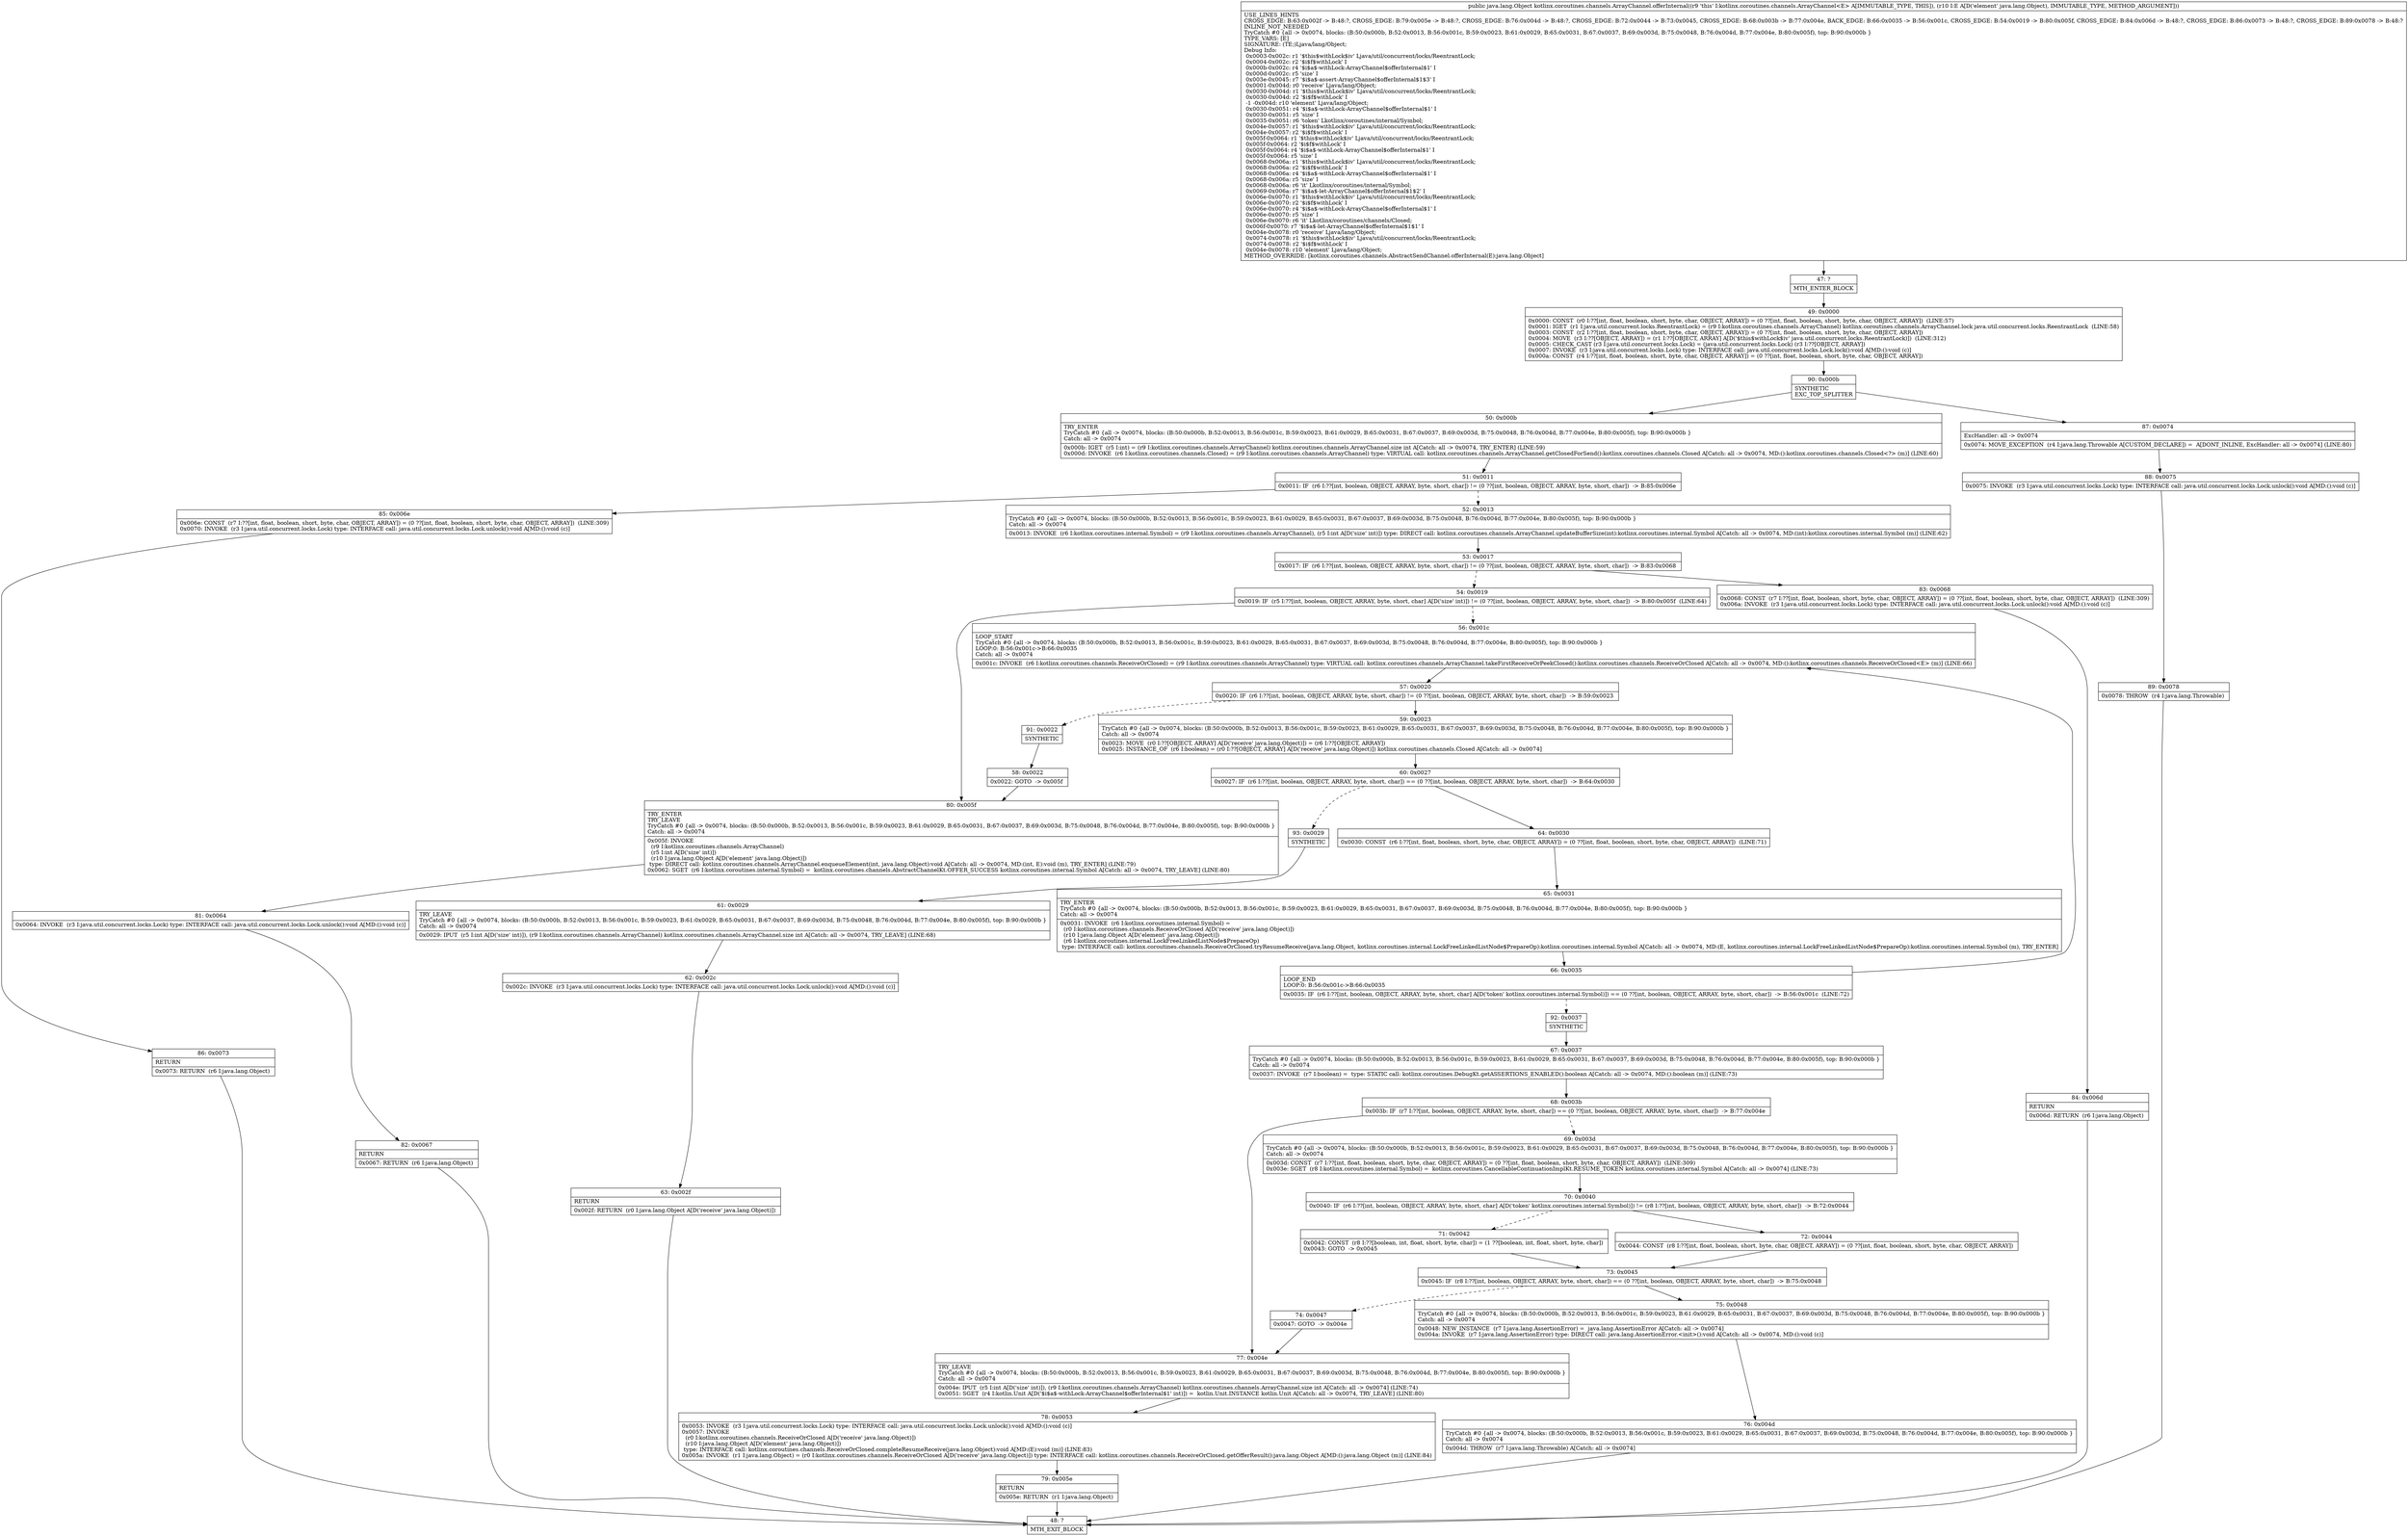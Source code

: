 digraph "CFG forkotlinx.coroutines.channels.ArrayChannel.offerInternal(Ljava\/lang\/Object;)Ljava\/lang\/Object;" {
Node_47 [shape=record,label="{47\:\ ?|MTH_ENTER_BLOCK\l}"];
Node_49 [shape=record,label="{49\:\ 0x0000|0x0000: CONST  (r0 I:??[int, float, boolean, short, byte, char, OBJECT, ARRAY]) = (0 ??[int, float, boolean, short, byte, char, OBJECT, ARRAY])  (LINE:57)\l0x0001: IGET  (r1 I:java.util.concurrent.locks.ReentrantLock) = (r9 I:kotlinx.coroutines.channels.ArrayChannel) kotlinx.coroutines.channels.ArrayChannel.lock java.util.concurrent.locks.ReentrantLock  (LINE:58)\l0x0003: CONST  (r2 I:??[int, float, boolean, short, byte, char, OBJECT, ARRAY]) = (0 ??[int, float, boolean, short, byte, char, OBJECT, ARRAY]) \l0x0004: MOVE  (r3 I:??[OBJECT, ARRAY]) = (r1 I:??[OBJECT, ARRAY] A[D('$this$withLock$iv' java.util.concurrent.locks.ReentrantLock)])  (LINE:312)\l0x0005: CHECK_CAST (r3 I:java.util.concurrent.locks.Lock) = (java.util.concurrent.locks.Lock) (r3 I:??[OBJECT, ARRAY]) \l0x0007: INVOKE  (r3 I:java.util.concurrent.locks.Lock) type: INTERFACE call: java.util.concurrent.locks.Lock.lock():void A[MD:():void (c)]\l0x000a: CONST  (r4 I:??[int, float, boolean, short, byte, char, OBJECT, ARRAY]) = (0 ??[int, float, boolean, short, byte, char, OBJECT, ARRAY]) \l}"];
Node_90 [shape=record,label="{90\:\ 0x000b|SYNTHETIC\lEXC_TOP_SPLITTER\l}"];
Node_50 [shape=record,label="{50\:\ 0x000b|TRY_ENTER\lTryCatch #0 \{all \-\> 0x0074, blocks: (B:50:0x000b, B:52:0x0013, B:56:0x001c, B:59:0x0023, B:61:0x0029, B:65:0x0031, B:67:0x0037, B:69:0x003d, B:75:0x0048, B:76:0x004d, B:77:0x004e, B:80:0x005f), top: B:90:0x000b \}\lCatch: all \-\> 0x0074\l|0x000b: IGET  (r5 I:int) = (r9 I:kotlinx.coroutines.channels.ArrayChannel) kotlinx.coroutines.channels.ArrayChannel.size int A[Catch: all \-\> 0x0074, TRY_ENTER] (LINE:59)\l0x000d: INVOKE  (r6 I:kotlinx.coroutines.channels.Closed) = (r9 I:kotlinx.coroutines.channels.ArrayChannel) type: VIRTUAL call: kotlinx.coroutines.channels.ArrayChannel.getClosedForSend():kotlinx.coroutines.channels.Closed A[Catch: all \-\> 0x0074, MD:():kotlinx.coroutines.channels.Closed\<?\> (m)] (LINE:60)\l}"];
Node_51 [shape=record,label="{51\:\ 0x0011|0x0011: IF  (r6 I:??[int, boolean, OBJECT, ARRAY, byte, short, char]) != (0 ??[int, boolean, OBJECT, ARRAY, byte, short, char])  \-\> B:85:0x006e \l}"];
Node_52 [shape=record,label="{52\:\ 0x0013|TryCatch #0 \{all \-\> 0x0074, blocks: (B:50:0x000b, B:52:0x0013, B:56:0x001c, B:59:0x0023, B:61:0x0029, B:65:0x0031, B:67:0x0037, B:69:0x003d, B:75:0x0048, B:76:0x004d, B:77:0x004e, B:80:0x005f), top: B:90:0x000b \}\lCatch: all \-\> 0x0074\l|0x0013: INVOKE  (r6 I:kotlinx.coroutines.internal.Symbol) = (r9 I:kotlinx.coroutines.channels.ArrayChannel), (r5 I:int A[D('size' int)]) type: DIRECT call: kotlinx.coroutines.channels.ArrayChannel.updateBufferSize(int):kotlinx.coroutines.internal.Symbol A[Catch: all \-\> 0x0074, MD:(int):kotlinx.coroutines.internal.Symbol (m)] (LINE:62)\l}"];
Node_53 [shape=record,label="{53\:\ 0x0017|0x0017: IF  (r6 I:??[int, boolean, OBJECT, ARRAY, byte, short, char]) != (0 ??[int, boolean, OBJECT, ARRAY, byte, short, char])  \-\> B:83:0x0068 \l}"];
Node_54 [shape=record,label="{54\:\ 0x0019|0x0019: IF  (r5 I:??[int, boolean, OBJECT, ARRAY, byte, short, char] A[D('size' int)]) != (0 ??[int, boolean, OBJECT, ARRAY, byte, short, char])  \-\> B:80:0x005f  (LINE:64)\l}"];
Node_56 [shape=record,label="{56\:\ 0x001c|LOOP_START\lTryCatch #0 \{all \-\> 0x0074, blocks: (B:50:0x000b, B:52:0x0013, B:56:0x001c, B:59:0x0023, B:61:0x0029, B:65:0x0031, B:67:0x0037, B:69:0x003d, B:75:0x0048, B:76:0x004d, B:77:0x004e, B:80:0x005f), top: B:90:0x000b \}\lLOOP:0: B:56:0x001c\-\>B:66:0x0035\lCatch: all \-\> 0x0074\l|0x001c: INVOKE  (r6 I:kotlinx.coroutines.channels.ReceiveOrClosed) = (r9 I:kotlinx.coroutines.channels.ArrayChannel) type: VIRTUAL call: kotlinx.coroutines.channels.ArrayChannel.takeFirstReceiveOrPeekClosed():kotlinx.coroutines.channels.ReceiveOrClosed A[Catch: all \-\> 0x0074, MD:():kotlinx.coroutines.channels.ReceiveOrClosed\<E\> (m)] (LINE:66)\l}"];
Node_57 [shape=record,label="{57\:\ 0x0020|0x0020: IF  (r6 I:??[int, boolean, OBJECT, ARRAY, byte, short, char]) != (0 ??[int, boolean, OBJECT, ARRAY, byte, short, char])  \-\> B:59:0x0023 \l}"];
Node_59 [shape=record,label="{59\:\ 0x0023|TryCatch #0 \{all \-\> 0x0074, blocks: (B:50:0x000b, B:52:0x0013, B:56:0x001c, B:59:0x0023, B:61:0x0029, B:65:0x0031, B:67:0x0037, B:69:0x003d, B:75:0x0048, B:76:0x004d, B:77:0x004e, B:80:0x005f), top: B:90:0x000b \}\lCatch: all \-\> 0x0074\l|0x0023: MOVE  (r0 I:??[OBJECT, ARRAY] A[D('receive' java.lang.Object)]) = (r6 I:??[OBJECT, ARRAY]) \l0x0025: INSTANCE_OF  (r6 I:boolean) = (r0 I:??[OBJECT, ARRAY] A[D('receive' java.lang.Object)]) kotlinx.coroutines.channels.Closed A[Catch: all \-\> 0x0074]\l}"];
Node_60 [shape=record,label="{60\:\ 0x0027|0x0027: IF  (r6 I:??[int, boolean, OBJECT, ARRAY, byte, short, char]) == (0 ??[int, boolean, OBJECT, ARRAY, byte, short, char])  \-\> B:64:0x0030 \l}"];
Node_64 [shape=record,label="{64\:\ 0x0030|0x0030: CONST  (r6 I:??[int, float, boolean, short, byte, char, OBJECT, ARRAY]) = (0 ??[int, float, boolean, short, byte, char, OBJECT, ARRAY])  (LINE:71)\l}"];
Node_65 [shape=record,label="{65\:\ 0x0031|TRY_ENTER\lTryCatch #0 \{all \-\> 0x0074, blocks: (B:50:0x000b, B:52:0x0013, B:56:0x001c, B:59:0x0023, B:61:0x0029, B:65:0x0031, B:67:0x0037, B:69:0x003d, B:75:0x0048, B:76:0x004d, B:77:0x004e, B:80:0x005f), top: B:90:0x000b \}\lCatch: all \-\> 0x0074\l|0x0031: INVOKE  (r6 I:kotlinx.coroutines.internal.Symbol) = \l  (r0 I:kotlinx.coroutines.channels.ReceiveOrClosed A[D('receive' java.lang.Object)])\l  (r10 I:java.lang.Object A[D('element' java.lang.Object)])\l  (r6 I:kotlinx.coroutines.internal.LockFreeLinkedListNode$PrepareOp)\l type: INTERFACE call: kotlinx.coroutines.channels.ReceiveOrClosed.tryResumeReceive(java.lang.Object, kotlinx.coroutines.internal.LockFreeLinkedListNode$PrepareOp):kotlinx.coroutines.internal.Symbol A[Catch: all \-\> 0x0074, MD:(E, kotlinx.coroutines.internal.LockFreeLinkedListNode$PrepareOp):kotlinx.coroutines.internal.Symbol (m), TRY_ENTER]\l}"];
Node_66 [shape=record,label="{66\:\ 0x0035|LOOP_END\lLOOP:0: B:56:0x001c\-\>B:66:0x0035\l|0x0035: IF  (r6 I:??[int, boolean, OBJECT, ARRAY, byte, short, char] A[D('token' kotlinx.coroutines.internal.Symbol)]) == (0 ??[int, boolean, OBJECT, ARRAY, byte, short, char])  \-\> B:56:0x001c  (LINE:72)\l}"];
Node_92 [shape=record,label="{92\:\ 0x0037|SYNTHETIC\l}"];
Node_67 [shape=record,label="{67\:\ 0x0037|TryCatch #0 \{all \-\> 0x0074, blocks: (B:50:0x000b, B:52:0x0013, B:56:0x001c, B:59:0x0023, B:61:0x0029, B:65:0x0031, B:67:0x0037, B:69:0x003d, B:75:0x0048, B:76:0x004d, B:77:0x004e, B:80:0x005f), top: B:90:0x000b \}\lCatch: all \-\> 0x0074\l|0x0037: INVOKE  (r7 I:boolean) =  type: STATIC call: kotlinx.coroutines.DebugKt.getASSERTIONS_ENABLED():boolean A[Catch: all \-\> 0x0074, MD:():boolean (m)] (LINE:73)\l}"];
Node_68 [shape=record,label="{68\:\ 0x003b|0x003b: IF  (r7 I:??[int, boolean, OBJECT, ARRAY, byte, short, char]) == (0 ??[int, boolean, OBJECT, ARRAY, byte, short, char])  \-\> B:77:0x004e \l}"];
Node_69 [shape=record,label="{69\:\ 0x003d|TryCatch #0 \{all \-\> 0x0074, blocks: (B:50:0x000b, B:52:0x0013, B:56:0x001c, B:59:0x0023, B:61:0x0029, B:65:0x0031, B:67:0x0037, B:69:0x003d, B:75:0x0048, B:76:0x004d, B:77:0x004e, B:80:0x005f), top: B:90:0x000b \}\lCatch: all \-\> 0x0074\l|0x003d: CONST  (r7 I:??[int, float, boolean, short, byte, char, OBJECT, ARRAY]) = (0 ??[int, float, boolean, short, byte, char, OBJECT, ARRAY])  (LINE:309)\l0x003e: SGET  (r8 I:kotlinx.coroutines.internal.Symbol) =  kotlinx.coroutines.CancellableContinuationImplKt.RESUME_TOKEN kotlinx.coroutines.internal.Symbol A[Catch: all \-\> 0x0074] (LINE:73)\l}"];
Node_70 [shape=record,label="{70\:\ 0x0040|0x0040: IF  (r6 I:??[int, boolean, OBJECT, ARRAY, byte, short, char] A[D('token' kotlinx.coroutines.internal.Symbol)]) != (r8 I:??[int, boolean, OBJECT, ARRAY, byte, short, char])  \-\> B:72:0x0044 \l}"];
Node_71 [shape=record,label="{71\:\ 0x0042|0x0042: CONST  (r8 I:??[boolean, int, float, short, byte, char]) = (1 ??[boolean, int, float, short, byte, char]) \l0x0043: GOTO  \-\> 0x0045 \l}"];
Node_73 [shape=record,label="{73\:\ 0x0045|0x0045: IF  (r8 I:??[int, boolean, OBJECT, ARRAY, byte, short, char]) == (0 ??[int, boolean, OBJECT, ARRAY, byte, short, char])  \-\> B:75:0x0048 \l}"];
Node_74 [shape=record,label="{74\:\ 0x0047|0x0047: GOTO  \-\> 0x004e \l}"];
Node_75 [shape=record,label="{75\:\ 0x0048|TryCatch #0 \{all \-\> 0x0074, blocks: (B:50:0x000b, B:52:0x0013, B:56:0x001c, B:59:0x0023, B:61:0x0029, B:65:0x0031, B:67:0x0037, B:69:0x003d, B:75:0x0048, B:76:0x004d, B:77:0x004e, B:80:0x005f), top: B:90:0x000b \}\lCatch: all \-\> 0x0074\l|0x0048: NEW_INSTANCE  (r7 I:java.lang.AssertionError) =  java.lang.AssertionError A[Catch: all \-\> 0x0074]\l0x004a: INVOKE  (r7 I:java.lang.AssertionError) type: DIRECT call: java.lang.AssertionError.\<init\>():void A[Catch: all \-\> 0x0074, MD:():void (c)]\l}"];
Node_76 [shape=record,label="{76\:\ 0x004d|TryCatch #0 \{all \-\> 0x0074, blocks: (B:50:0x000b, B:52:0x0013, B:56:0x001c, B:59:0x0023, B:61:0x0029, B:65:0x0031, B:67:0x0037, B:69:0x003d, B:75:0x0048, B:76:0x004d, B:77:0x004e, B:80:0x005f), top: B:90:0x000b \}\lCatch: all \-\> 0x0074\l|0x004d: THROW  (r7 I:java.lang.Throwable) A[Catch: all \-\> 0x0074]\l}"];
Node_48 [shape=record,label="{48\:\ ?|MTH_EXIT_BLOCK\l}"];
Node_72 [shape=record,label="{72\:\ 0x0044|0x0044: CONST  (r8 I:??[int, float, boolean, short, byte, char, OBJECT, ARRAY]) = (0 ??[int, float, boolean, short, byte, char, OBJECT, ARRAY]) \l}"];
Node_77 [shape=record,label="{77\:\ 0x004e|TRY_LEAVE\lTryCatch #0 \{all \-\> 0x0074, blocks: (B:50:0x000b, B:52:0x0013, B:56:0x001c, B:59:0x0023, B:61:0x0029, B:65:0x0031, B:67:0x0037, B:69:0x003d, B:75:0x0048, B:76:0x004d, B:77:0x004e, B:80:0x005f), top: B:90:0x000b \}\lCatch: all \-\> 0x0074\l|0x004e: IPUT  (r5 I:int A[D('size' int)]), (r9 I:kotlinx.coroutines.channels.ArrayChannel) kotlinx.coroutines.channels.ArrayChannel.size int A[Catch: all \-\> 0x0074] (LINE:74)\l0x0051: SGET  (r4 I:kotlin.Unit A[D('$i$a$\-withLock\-ArrayChannel$offerInternal$1' int)]) =  kotlin.Unit.INSTANCE kotlin.Unit A[Catch: all \-\> 0x0074, TRY_LEAVE] (LINE:80)\l}"];
Node_78 [shape=record,label="{78\:\ 0x0053|0x0053: INVOKE  (r3 I:java.util.concurrent.locks.Lock) type: INTERFACE call: java.util.concurrent.locks.Lock.unlock():void A[MD:():void (c)]\l0x0057: INVOKE  \l  (r0 I:kotlinx.coroutines.channels.ReceiveOrClosed A[D('receive' java.lang.Object)])\l  (r10 I:java.lang.Object A[D('element' java.lang.Object)])\l type: INTERFACE call: kotlinx.coroutines.channels.ReceiveOrClosed.completeResumeReceive(java.lang.Object):void A[MD:(E):void (m)] (LINE:83)\l0x005a: INVOKE  (r1 I:java.lang.Object) = (r0 I:kotlinx.coroutines.channels.ReceiveOrClosed A[D('receive' java.lang.Object)]) type: INTERFACE call: kotlinx.coroutines.channels.ReceiveOrClosed.getOfferResult():java.lang.Object A[MD:():java.lang.Object (m)] (LINE:84)\l}"];
Node_79 [shape=record,label="{79\:\ 0x005e|RETURN\l|0x005e: RETURN  (r1 I:java.lang.Object) \l}"];
Node_93 [shape=record,label="{93\:\ 0x0029|SYNTHETIC\l}"];
Node_61 [shape=record,label="{61\:\ 0x0029|TRY_LEAVE\lTryCatch #0 \{all \-\> 0x0074, blocks: (B:50:0x000b, B:52:0x0013, B:56:0x001c, B:59:0x0023, B:61:0x0029, B:65:0x0031, B:67:0x0037, B:69:0x003d, B:75:0x0048, B:76:0x004d, B:77:0x004e, B:80:0x005f), top: B:90:0x000b \}\lCatch: all \-\> 0x0074\l|0x0029: IPUT  (r5 I:int A[D('size' int)]), (r9 I:kotlinx.coroutines.channels.ArrayChannel) kotlinx.coroutines.channels.ArrayChannel.size int A[Catch: all \-\> 0x0074, TRY_LEAVE] (LINE:68)\l}"];
Node_62 [shape=record,label="{62\:\ 0x002c|0x002c: INVOKE  (r3 I:java.util.concurrent.locks.Lock) type: INTERFACE call: java.util.concurrent.locks.Lock.unlock():void A[MD:():void (c)]\l}"];
Node_63 [shape=record,label="{63\:\ 0x002f|RETURN\l|0x002f: RETURN  (r0 I:java.lang.Object A[D('receive' java.lang.Object)]) \l}"];
Node_91 [shape=record,label="{91\:\ 0x0022|SYNTHETIC\l}"];
Node_58 [shape=record,label="{58\:\ 0x0022|0x0022: GOTO  \-\> 0x005f \l}"];
Node_80 [shape=record,label="{80\:\ 0x005f|TRY_ENTER\lTRY_LEAVE\lTryCatch #0 \{all \-\> 0x0074, blocks: (B:50:0x000b, B:52:0x0013, B:56:0x001c, B:59:0x0023, B:61:0x0029, B:65:0x0031, B:67:0x0037, B:69:0x003d, B:75:0x0048, B:76:0x004d, B:77:0x004e, B:80:0x005f), top: B:90:0x000b \}\lCatch: all \-\> 0x0074\l|0x005f: INVOKE  \l  (r9 I:kotlinx.coroutines.channels.ArrayChannel)\l  (r5 I:int A[D('size' int)])\l  (r10 I:java.lang.Object A[D('element' java.lang.Object)])\l type: DIRECT call: kotlinx.coroutines.channels.ArrayChannel.enqueueElement(int, java.lang.Object):void A[Catch: all \-\> 0x0074, MD:(int, E):void (m), TRY_ENTER] (LINE:79)\l0x0062: SGET  (r6 I:kotlinx.coroutines.internal.Symbol) =  kotlinx.coroutines.channels.AbstractChannelKt.OFFER_SUCCESS kotlinx.coroutines.internal.Symbol A[Catch: all \-\> 0x0074, TRY_LEAVE] (LINE:80)\l}"];
Node_81 [shape=record,label="{81\:\ 0x0064|0x0064: INVOKE  (r3 I:java.util.concurrent.locks.Lock) type: INTERFACE call: java.util.concurrent.locks.Lock.unlock():void A[MD:():void (c)]\l}"];
Node_82 [shape=record,label="{82\:\ 0x0067|RETURN\l|0x0067: RETURN  (r6 I:java.lang.Object) \l}"];
Node_83 [shape=record,label="{83\:\ 0x0068|0x0068: CONST  (r7 I:??[int, float, boolean, short, byte, char, OBJECT, ARRAY]) = (0 ??[int, float, boolean, short, byte, char, OBJECT, ARRAY])  (LINE:309)\l0x006a: INVOKE  (r3 I:java.util.concurrent.locks.Lock) type: INTERFACE call: java.util.concurrent.locks.Lock.unlock():void A[MD:():void (c)]\l}"];
Node_84 [shape=record,label="{84\:\ 0x006d|RETURN\l|0x006d: RETURN  (r6 I:java.lang.Object) \l}"];
Node_85 [shape=record,label="{85\:\ 0x006e|0x006e: CONST  (r7 I:??[int, float, boolean, short, byte, char, OBJECT, ARRAY]) = (0 ??[int, float, boolean, short, byte, char, OBJECT, ARRAY])  (LINE:309)\l0x0070: INVOKE  (r3 I:java.util.concurrent.locks.Lock) type: INTERFACE call: java.util.concurrent.locks.Lock.unlock():void A[MD:():void (c)]\l}"];
Node_86 [shape=record,label="{86\:\ 0x0073|RETURN\l|0x0073: RETURN  (r6 I:java.lang.Object) \l}"];
Node_87 [shape=record,label="{87\:\ 0x0074|ExcHandler: all \-\> 0x0074\l|0x0074: MOVE_EXCEPTION  (r4 I:java.lang.Throwable A[CUSTOM_DECLARE]) =  A[DONT_INLINE, ExcHandler: all \-\> 0x0074] (LINE:80)\l}"];
Node_88 [shape=record,label="{88\:\ 0x0075|0x0075: INVOKE  (r3 I:java.util.concurrent.locks.Lock) type: INTERFACE call: java.util.concurrent.locks.Lock.unlock():void A[MD:():void (c)]\l}"];
Node_89 [shape=record,label="{89\:\ 0x0078|0x0078: THROW  (r4 I:java.lang.Throwable) \l}"];
MethodNode[shape=record,label="{public java.lang.Object kotlinx.coroutines.channels.ArrayChannel.offerInternal((r9 'this' I:kotlinx.coroutines.channels.ArrayChannel\<E\> A[IMMUTABLE_TYPE, THIS]), (r10 I:E A[D('element' java.lang.Object), IMMUTABLE_TYPE, METHOD_ARGUMENT]))  | USE_LINES_HINTS\lCROSS_EDGE: B:63:0x002f \-\> B:48:?, CROSS_EDGE: B:79:0x005e \-\> B:48:?, CROSS_EDGE: B:76:0x004d \-\> B:48:?, CROSS_EDGE: B:72:0x0044 \-\> B:73:0x0045, CROSS_EDGE: B:68:0x003b \-\> B:77:0x004e, BACK_EDGE: B:66:0x0035 \-\> B:56:0x001c, CROSS_EDGE: B:54:0x0019 \-\> B:80:0x005f, CROSS_EDGE: B:84:0x006d \-\> B:48:?, CROSS_EDGE: B:86:0x0073 \-\> B:48:?, CROSS_EDGE: B:89:0x0078 \-\> B:48:?\lINLINE_NOT_NEEDED\lTryCatch #0 \{all \-\> 0x0074, blocks: (B:50:0x000b, B:52:0x0013, B:56:0x001c, B:59:0x0023, B:61:0x0029, B:65:0x0031, B:67:0x0037, B:69:0x003d, B:75:0x0048, B:76:0x004d, B:77:0x004e, B:80:0x005f), top: B:90:0x000b \}\lTYPE_VARS: [E]\lSIGNATURE: (TE;)Ljava\/lang\/Object;\lDebug Info:\l  0x0003\-0x002c: r1 '$this$withLock$iv' Ljava\/util\/concurrent\/locks\/ReentrantLock;\l  0x0004\-0x002c: r2 '$i$f$withLock' I\l  0x000b\-0x002c: r4 '$i$a$\-withLock\-ArrayChannel$offerInternal$1' I\l  0x000d\-0x002c: r5 'size' I\l  0x003e\-0x0045: r7 '$i$a$\-assert\-ArrayChannel$offerInternal$1$3' I\l  0x0001\-0x004d: r0 'receive' Ljava\/lang\/Object;\l  0x0030\-0x004d: r1 '$this$withLock$iv' Ljava\/util\/concurrent\/locks\/ReentrantLock;\l  0x0030\-0x004d: r2 '$i$f$withLock' I\l  \-1 \-0x004d: r10 'element' Ljava\/lang\/Object;\l  0x0030\-0x0051: r4 '$i$a$\-withLock\-ArrayChannel$offerInternal$1' I\l  0x0030\-0x0051: r5 'size' I\l  0x0035\-0x0051: r6 'token' Lkotlinx\/coroutines\/internal\/Symbol;\l  0x004e\-0x0057: r1 '$this$withLock$iv' Ljava\/util\/concurrent\/locks\/ReentrantLock;\l  0x004e\-0x0057: r2 '$i$f$withLock' I\l  0x005f\-0x0064: r1 '$this$withLock$iv' Ljava\/util\/concurrent\/locks\/ReentrantLock;\l  0x005f\-0x0064: r2 '$i$f$withLock' I\l  0x005f\-0x0064: r4 '$i$a$\-withLock\-ArrayChannel$offerInternal$1' I\l  0x005f\-0x0064: r5 'size' I\l  0x0068\-0x006a: r1 '$this$withLock$iv' Ljava\/util\/concurrent\/locks\/ReentrantLock;\l  0x0068\-0x006a: r2 '$i$f$withLock' I\l  0x0068\-0x006a: r4 '$i$a$\-withLock\-ArrayChannel$offerInternal$1' I\l  0x0068\-0x006a: r5 'size' I\l  0x0068\-0x006a: r6 'it' Lkotlinx\/coroutines\/internal\/Symbol;\l  0x0069\-0x006a: r7 '$i$a$\-let\-ArrayChannel$offerInternal$1$2' I\l  0x006e\-0x0070: r1 '$this$withLock$iv' Ljava\/util\/concurrent\/locks\/ReentrantLock;\l  0x006e\-0x0070: r2 '$i$f$withLock' I\l  0x006e\-0x0070: r4 '$i$a$\-withLock\-ArrayChannel$offerInternal$1' I\l  0x006e\-0x0070: r5 'size' I\l  0x006e\-0x0070: r6 'it' Lkotlinx\/coroutines\/channels\/Closed;\l  0x006f\-0x0070: r7 '$i$a$\-let\-ArrayChannel$offerInternal$1$1' I\l  0x004e\-0x0078: r0 'receive' Ljava\/lang\/Object;\l  0x0074\-0x0078: r1 '$this$withLock$iv' Ljava\/util\/concurrent\/locks\/ReentrantLock;\l  0x0074\-0x0078: r2 '$i$f$withLock' I\l  0x004e\-0x0078: r10 'element' Ljava\/lang\/Object;\lMETHOD_OVERRIDE: [kotlinx.coroutines.channels.AbstractSendChannel.offerInternal(E):java.lang.Object]\l}"];
MethodNode -> Node_47;Node_47 -> Node_49;
Node_49 -> Node_90;
Node_90 -> Node_50;
Node_90 -> Node_87;
Node_50 -> Node_51;
Node_51 -> Node_52[style=dashed];
Node_51 -> Node_85;
Node_52 -> Node_53;
Node_53 -> Node_54[style=dashed];
Node_53 -> Node_83;
Node_54 -> Node_56[style=dashed];
Node_54 -> Node_80;
Node_56 -> Node_57;
Node_57 -> Node_59;
Node_57 -> Node_91[style=dashed];
Node_59 -> Node_60;
Node_60 -> Node_64;
Node_60 -> Node_93[style=dashed];
Node_64 -> Node_65;
Node_65 -> Node_66;
Node_66 -> Node_56;
Node_66 -> Node_92[style=dashed];
Node_92 -> Node_67;
Node_67 -> Node_68;
Node_68 -> Node_69[style=dashed];
Node_68 -> Node_77;
Node_69 -> Node_70;
Node_70 -> Node_71[style=dashed];
Node_70 -> Node_72;
Node_71 -> Node_73;
Node_73 -> Node_74[style=dashed];
Node_73 -> Node_75;
Node_74 -> Node_77;
Node_75 -> Node_76;
Node_76 -> Node_48;
Node_72 -> Node_73;
Node_77 -> Node_78;
Node_78 -> Node_79;
Node_79 -> Node_48;
Node_93 -> Node_61;
Node_61 -> Node_62;
Node_62 -> Node_63;
Node_63 -> Node_48;
Node_91 -> Node_58;
Node_58 -> Node_80;
Node_80 -> Node_81;
Node_81 -> Node_82;
Node_82 -> Node_48;
Node_83 -> Node_84;
Node_84 -> Node_48;
Node_85 -> Node_86;
Node_86 -> Node_48;
Node_87 -> Node_88;
Node_88 -> Node_89;
Node_89 -> Node_48;
}

